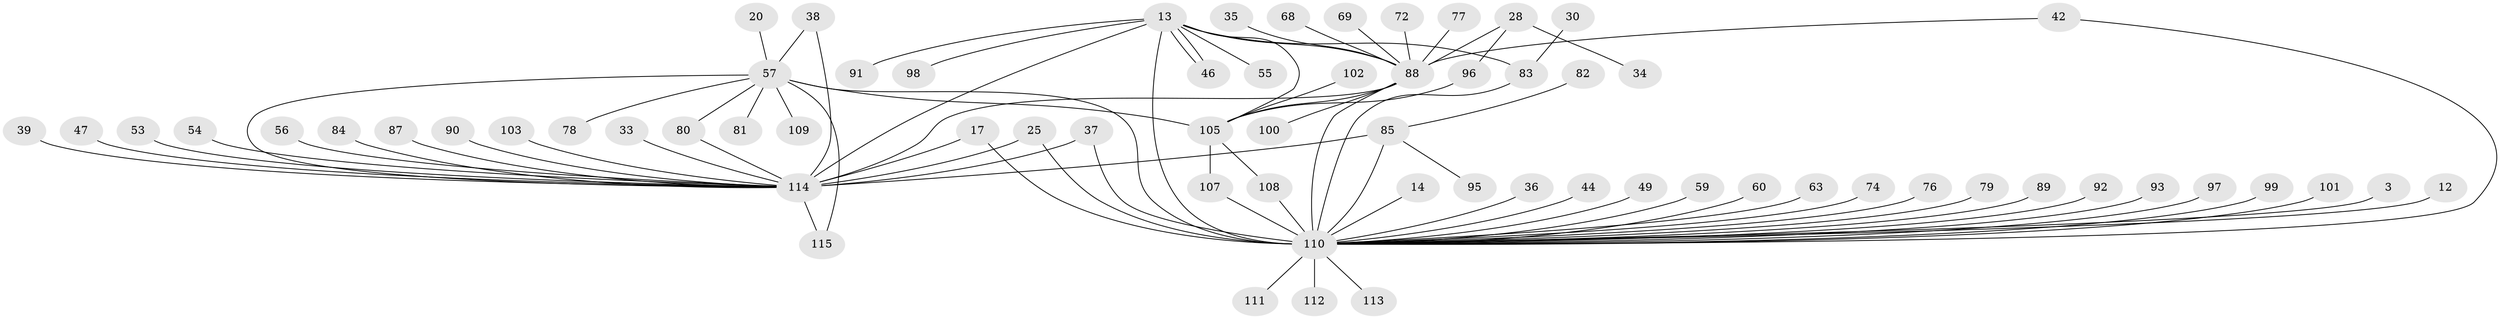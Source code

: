 // original degree distribution, {17: 0.008695652173913044, 26: 0.008695652173913044, 1: 0.48695652173913045, 10: 0.017391304347826087, 13: 0.008695652173913044, 5: 0.06956521739130435, 4: 0.034782608695652174, 2: 0.23478260869565218, 7: 0.008695652173913044, 21: 0.008695652173913044, 6: 0.02608695652173913, 3: 0.06956521739130435, 12: 0.017391304347826087}
// Generated by graph-tools (version 1.1) at 2025/50/03/04/25 21:50:51]
// undirected, 69 vertices, 86 edges
graph export_dot {
graph [start="1"]
  node [color=gray90,style=filled];
  3;
  12;
  13 [super="+5"];
  14;
  17;
  20;
  25;
  28;
  30;
  33;
  34;
  35;
  36;
  37;
  38;
  39;
  42;
  44;
  46;
  47;
  49;
  53;
  54;
  55;
  56;
  57 [super="+1"];
  59;
  60;
  63;
  68;
  69;
  72;
  74;
  76 [super="+58"];
  77;
  78;
  79;
  80;
  81;
  82;
  83 [super="+18+24"];
  84;
  85 [super="+71"];
  87;
  88 [super="+16+6"];
  89;
  90;
  91;
  92;
  93;
  95;
  96 [super="+45"];
  97;
  98;
  99 [super="+10+62+64"];
  100;
  101;
  102;
  103;
  105 [super="+26+43"];
  107;
  108;
  109;
  110 [super="+104+106+94"];
  111;
  112;
  113 [super="+67"];
  114 [super="+23+70"];
  115 [super="+22"];
  3 -- 110;
  12 -- 110;
  13 -- 46;
  13 -- 46;
  13 -- 55;
  13 -- 88 [weight=4];
  13 -- 91;
  13 -- 98;
  13 -- 105 [weight=2];
  13 -- 110 [weight=6];
  13 -- 114 [weight=5];
  13 -- 83 [weight=2];
  14 -- 110;
  17 -- 110;
  17 -- 114;
  20 -- 57;
  25 -- 110;
  25 -- 114;
  28 -- 34;
  28 -- 88 [weight=2];
  28 -- 96;
  30 -- 83;
  33 -- 114;
  35 -- 88;
  36 -- 110;
  37 -- 110;
  37 -- 114;
  38 -- 57;
  38 -- 114;
  39 -- 114;
  42 -- 88;
  42 -- 110;
  44 -- 110;
  47 -- 114;
  49 -- 110;
  53 -- 114;
  54 -- 114;
  56 -- 114;
  57 -- 81;
  57 -- 105 [weight=2];
  57 -- 109;
  57 -- 78;
  57 -- 110 [weight=9];
  57 -- 80;
  57 -- 115;
  57 -- 114;
  59 -- 110;
  60 -- 110;
  63 -- 110;
  68 -- 88;
  69 -- 88;
  72 -- 88;
  74 -- 110;
  76 -- 110;
  77 -- 88;
  79 -- 110;
  80 -- 114 [weight=2];
  82 -- 85;
  83 -- 110;
  84 -- 114;
  85 -- 95;
  85 -- 114 [weight=2];
  85 -- 110;
  87 -- 114;
  88 -- 100;
  88 -- 105;
  88 -- 114 [weight=3];
  88 -- 110 [weight=2];
  89 -- 110;
  90 -- 114;
  92 -- 110;
  93 -- 110;
  96 -- 105;
  97 -- 110;
  99 -- 110;
  101 -- 110;
  102 -- 105;
  103 -- 114;
  105 -- 107;
  105 -- 108;
  107 -- 110;
  108 -- 110;
  110 -- 111;
  110 -- 112;
  110 -- 113;
  114 -- 115;
}
